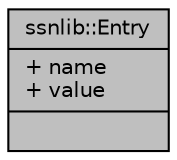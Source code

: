 digraph "ssnlib::Entry"
{
  edge [fontname="Helvetica",fontsize="10",labelfontname="Helvetica",labelfontsize="10"];
  node [fontname="Helvetica",fontsize="10",shape=record];
  Node1 [label="{ssnlib::Entry\n|+ name\l+ value\l|}",height=0.2,width=0.4,color="black", fillcolor="grey75", style="filled", fontcolor="black"];
}
